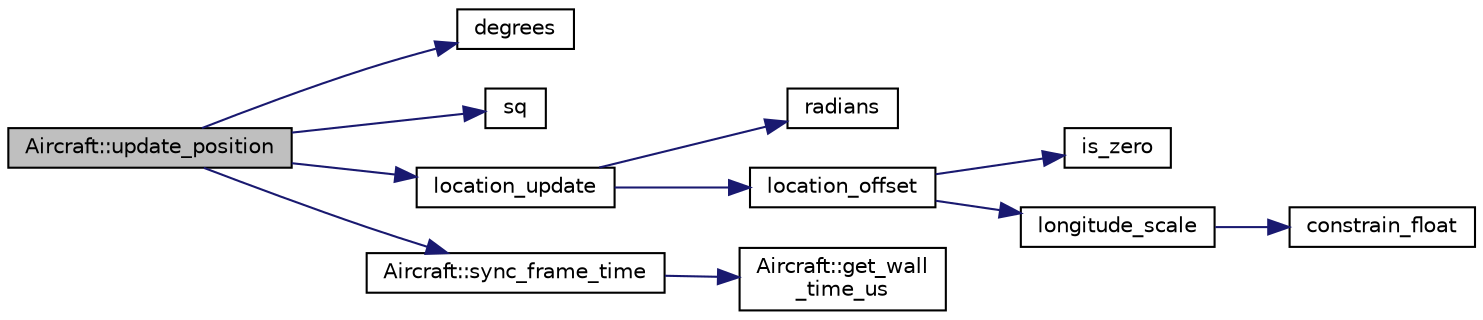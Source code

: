 digraph "Aircraft::update_position"
{
 // INTERACTIVE_SVG=YES
  edge [fontname="Helvetica",fontsize="10",labelfontname="Helvetica",labelfontsize="10"];
  node [fontname="Helvetica",fontsize="10",shape=record];
  rankdir="LR";
  Node1 [label="Aircraft::update_position",height=0.2,width=0.4,color="black", fillcolor="grey75", style="filled" fontcolor="black"];
  Node1 -> Node2 [color="midnightblue",fontsize="10",style="solid",fontname="Helvetica"];
  Node2 [label="degrees",height=0.2,width=0.4,color="black", fillcolor="white", style="filled",URL="$AP__Math_8cpp.html#a08666a85f465dfe5701cc8c878e4b2c5"];
  Node1 -> Node3 [color="midnightblue",fontsize="10",style="solid",fontname="Helvetica"];
  Node3 [label="sq",height=0.2,width=0.4,color="black", fillcolor="white", style="filled",URL="$AP__Math_8cpp.html#a996fdbe87607543eef5dcb234f6bc017"];
  Node1 -> Node4 [color="midnightblue",fontsize="10",style="solid",fontname="Helvetica"];
  Node4 [label="location_update",height=0.2,width=0.4,color="black", fillcolor="white", style="filled",URL="$AP__Math_8h.html#ab0e06d28afb9d14043e1938af277396c"];
  Node4 -> Node5 [color="midnightblue",fontsize="10",style="solid",fontname="Helvetica"];
  Node5 [label="radians",height=0.2,width=0.4,color="black", fillcolor="white", style="filled",URL="$AP__Math_8cpp.html#aa3adb05231060d239e5b91940e001f85"];
  Node4 -> Node6 [color="midnightblue",fontsize="10",style="solid",fontname="Helvetica"];
  Node6 [label="location_offset",height=0.2,width=0.4,color="black", fillcolor="white", style="filled",URL="$location_8cpp.html#a717b438a67f0b41665feec9009ba1bd4"];
  Node6 -> Node7 [color="midnightblue",fontsize="10",style="solid",fontname="Helvetica"];
  Node7 [label="is_zero",height=0.2,width=0.4,color="black", fillcolor="white", style="filled",URL="$AP__Math_8h.html#a108b79eeb35c5d58f324458ec9e1e9f2"];
  Node6 -> Node8 [color="midnightblue",fontsize="10",style="solid",fontname="Helvetica"];
  Node8 [label="longitude_scale",height=0.2,width=0.4,color="black", fillcolor="white", style="filled",URL="$location_8cpp.html#ad2368c582f3e0c135e2a74772f4db61a"];
  Node8 -> Node9 [color="midnightblue",fontsize="10",style="solid",fontname="Helvetica"];
  Node9 [label="constrain_float",height=0.2,width=0.4,color="black", fillcolor="white", style="filled",URL="$AP__Math_8cpp.html#a08eedb329d8162ddbd344d4f6c8cde20"];
  Node1 -> Node10 [color="midnightblue",fontsize="10",style="solid",fontname="Helvetica"];
  Node10 [label="Aircraft::sync_frame_time",height=0.2,width=0.4,color="black", fillcolor="white", style="filled",URL="$classAircraft.html#a6072b8c60fbcfe0d4b9c45913f84e697"];
  Node10 -> Node11 [color="midnightblue",fontsize="10",style="solid",fontname="Helvetica"];
  Node11 [label="Aircraft::get_wall\l_time_us",height=0.2,width=0.4,color="black", fillcolor="white", style="filled",URL="$classAircraft.html#a54eb1a4b4dfdfbfd3e73cba819f55815"];
}
